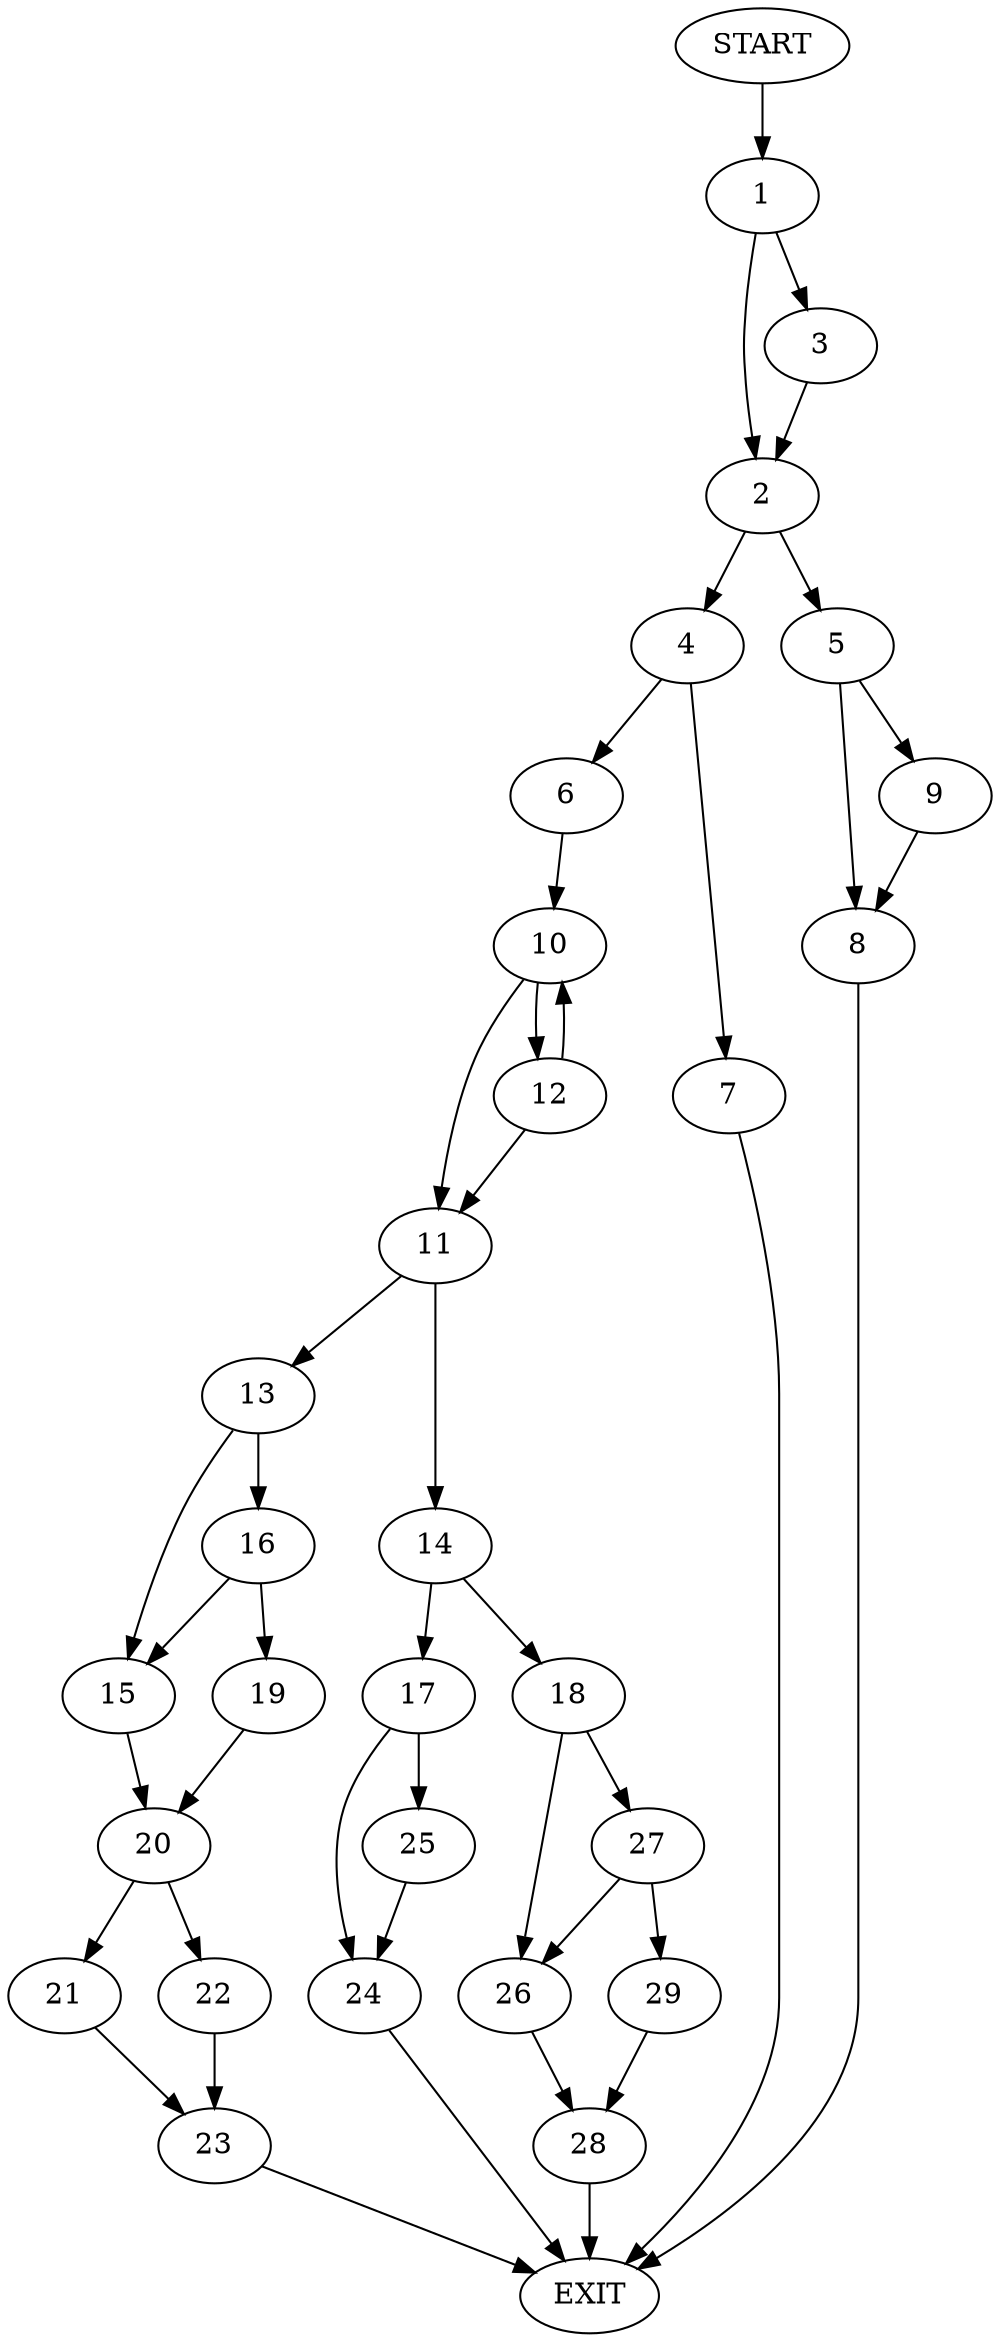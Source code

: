 digraph {
0 [label="START"]
30 [label="EXIT"]
0 -> 1
1 -> 2
1 -> 3
3 -> 2
2 -> 4
2 -> 5
4 -> 6
4 -> 7
5 -> 8
5 -> 9
9 -> 8
8 -> 30
6 -> 10
7 -> 30
10 -> 11
10 -> 12
11 -> 13
11 -> 14
12 -> 10
12 -> 11
13 -> 15
13 -> 16
14 -> 17
14 -> 18
16 -> 15
16 -> 19
15 -> 20
19 -> 20
20 -> 21
20 -> 22
22 -> 23
21 -> 23
23 -> 30
17 -> 24
17 -> 25
18 -> 26
18 -> 27
24 -> 30
25 -> 24
26 -> 28
27 -> 29
27 -> 26
29 -> 28
28 -> 30
}
